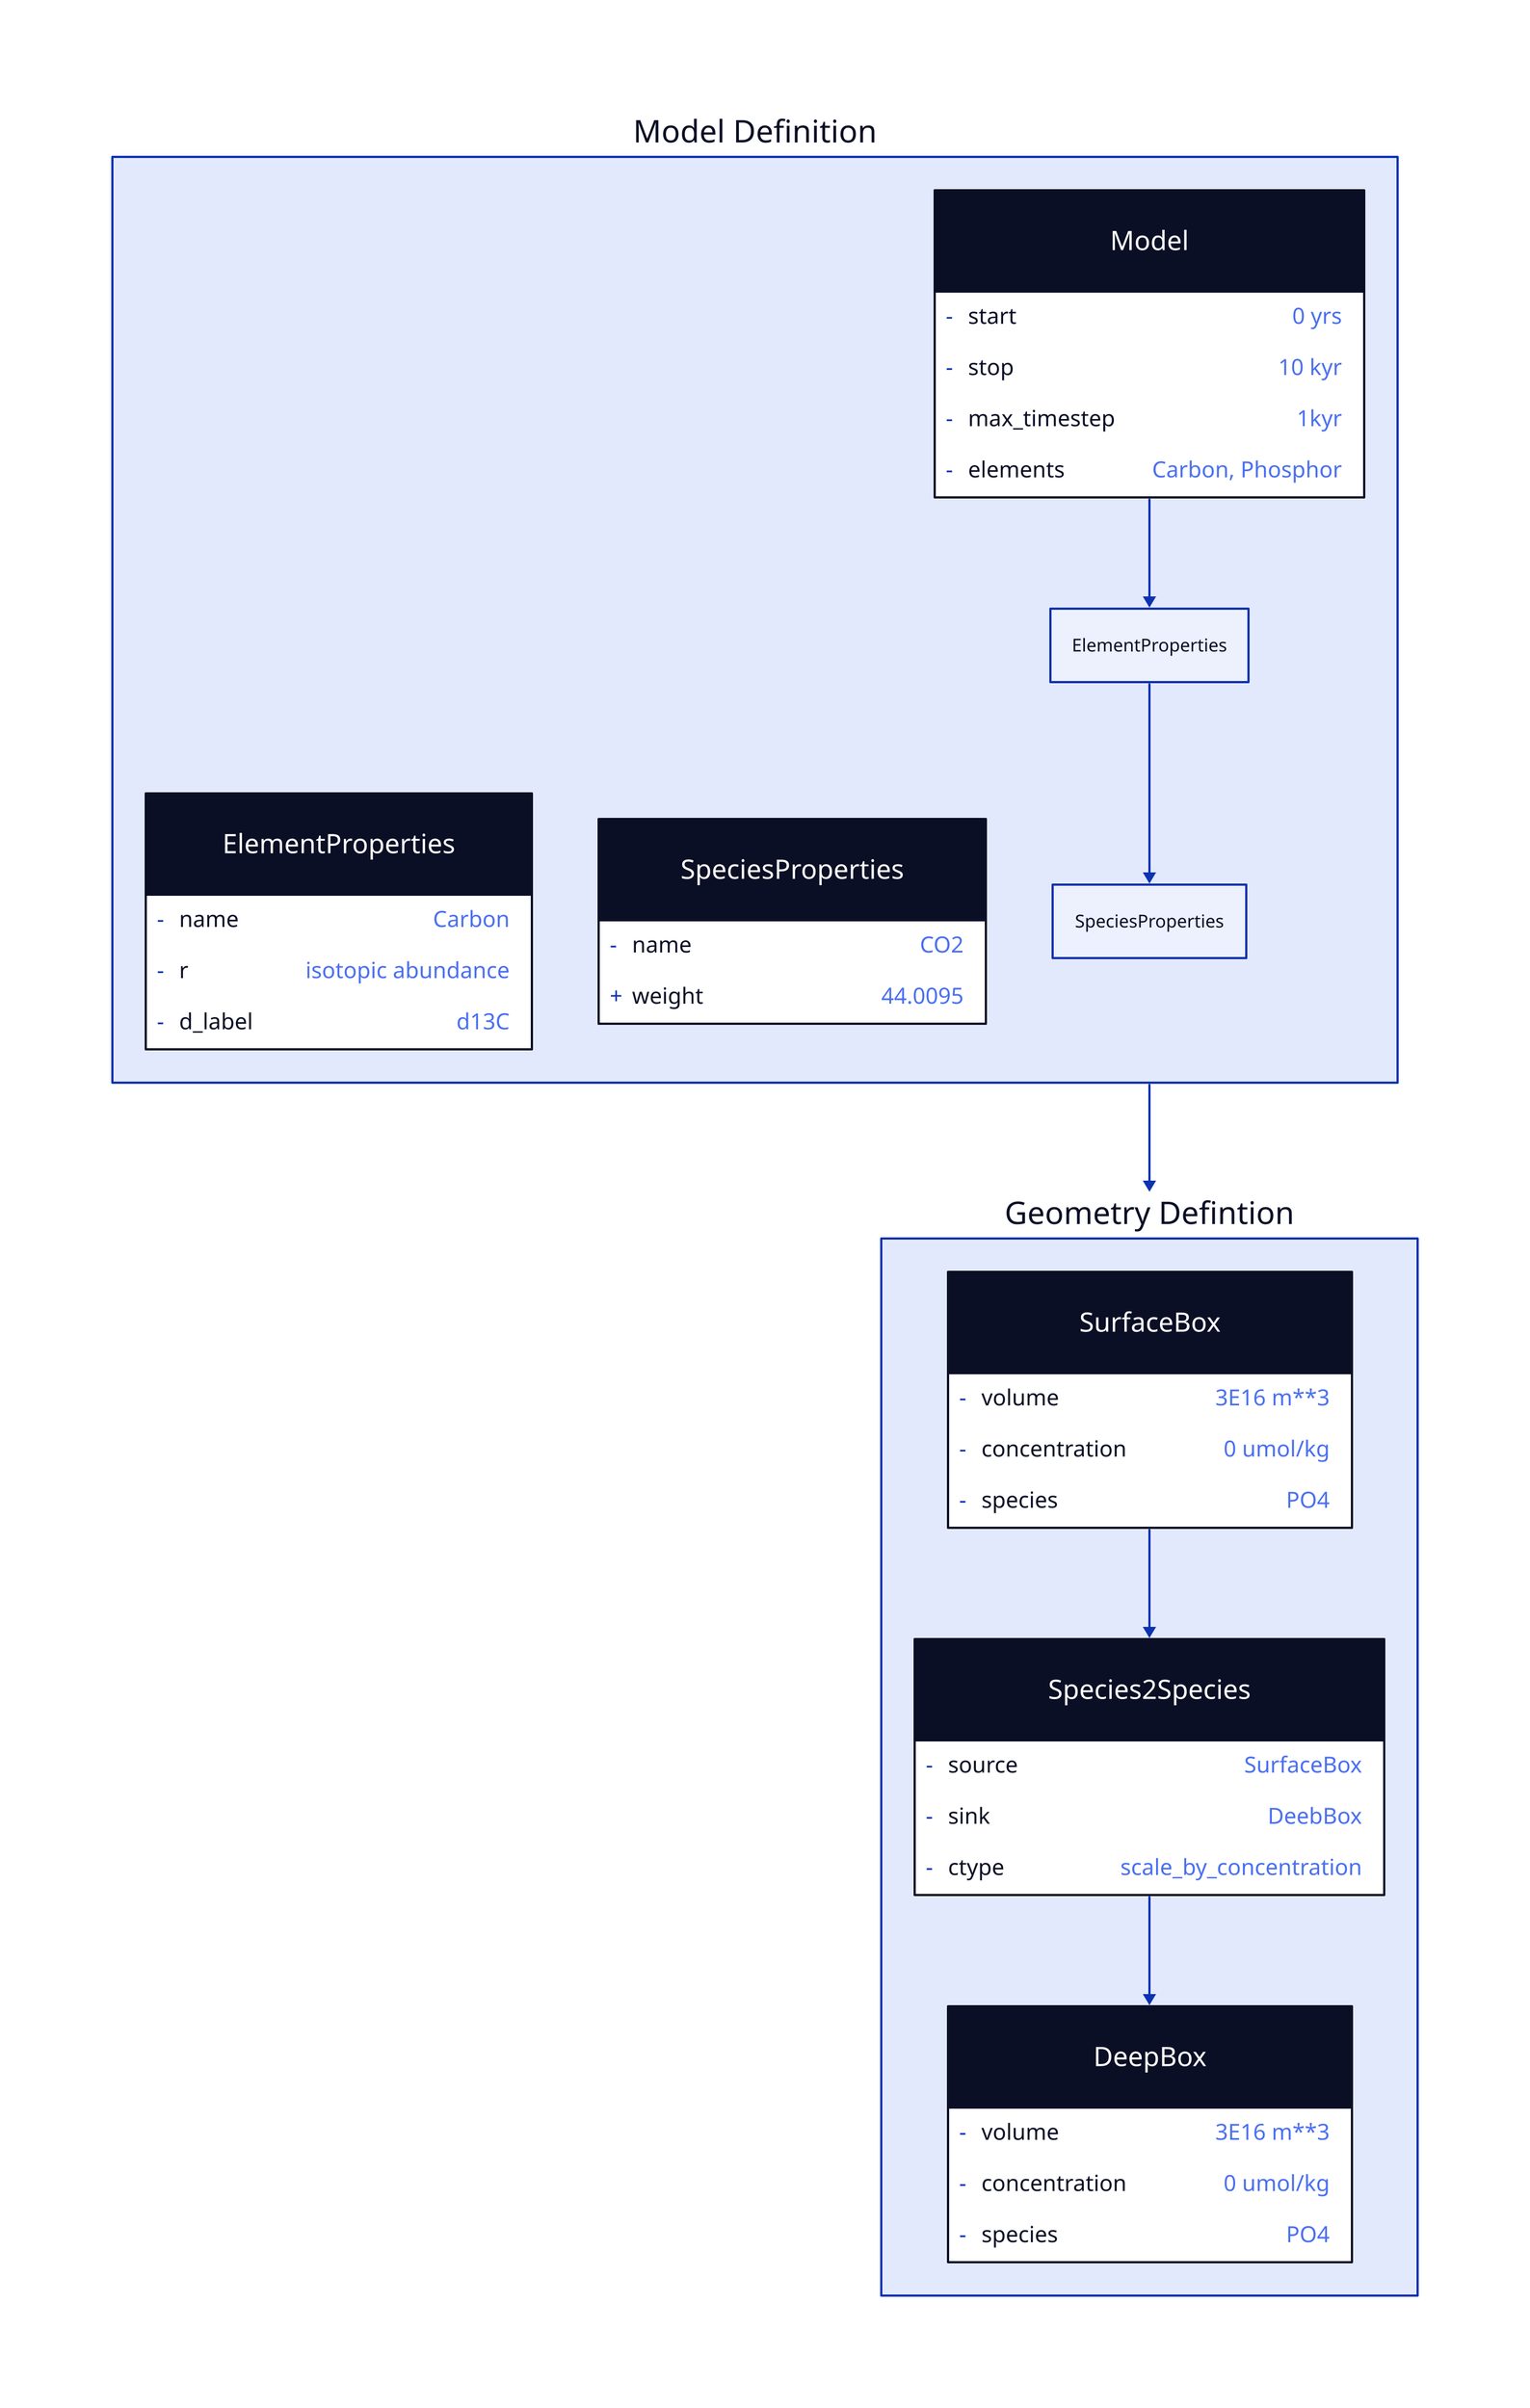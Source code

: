 m: Model Definition {
  model: Model {
    shape: class

    -start: "0 yrs"
    -stop: "10 kyr"
    -max_timestep: "1kyr"
    -elements: "Carbon, Phosphor"
  }
  element: ElementProperties {
    shape: class
    -name: Carbon
    -r: isotopic abundance
    -d_label: d13C
  }

  species: SpeciesProperties {
    shape: class
    -name: CO2
    weight: 44.0095
  }
}

geometry: Geometry Defintion {
  sb: SurfaceBox {
    shape: class
    -volume: "3E16 m**3"
    -concentration: "0 umol/kg"
    -species: PO4
  }

  c: Species2Species {
    shape: class
    -source: SurfaceBox
    -sink: DeebBox
    -ctype: scale_by_concentration
  }

  db: DeepBox {
    shape: class
    -volume: "3E16 m**3"
    -concentration: "0 umol/kg"
    -species: PO4
  }

  sb -> c
  c -> db
}

m.model -> m.ElementProperties -> m.SpeciesProperties
m -> geometry
